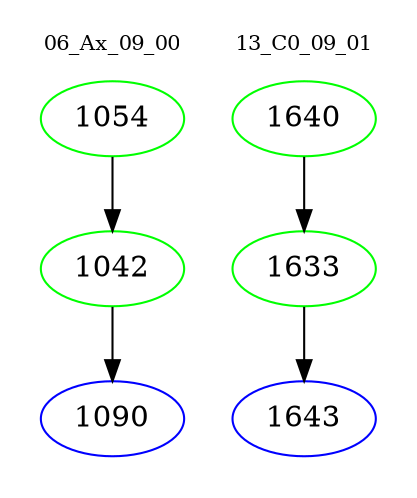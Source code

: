 digraph{
subgraph cluster_0 {
color = white
label = "06_Ax_09_00";
fontsize=10;
T0_1054 [label="1054", color="green"]
T0_1054 -> T0_1042 [color="black"]
T0_1042 [label="1042", color="green"]
T0_1042 -> T0_1090 [color="black"]
T0_1090 [label="1090", color="blue"]
}
subgraph cluster_1 {
color = white
label = "13_C0_09_01";
fontsize=10;
T1_1640 [label="1640", color="green"]
T1_1640 -> T1_1633 [color="black"]
T1_1633 [label="1633", color="green"]
T1_1633 -> T1_1643 [color="black"]
T1_1643 [label="1643", color="blue"]
}
}

